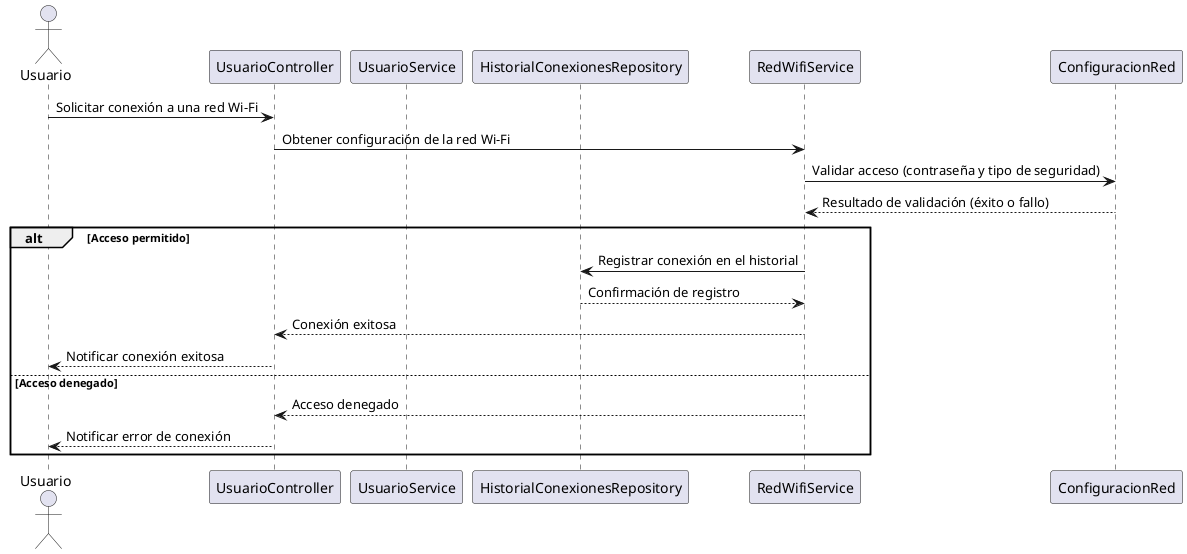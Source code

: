 @startuml
actor Usuario
participant "UsuarioController" as Controller
participant "UsuarioService" as Service
participant "HistorialConexionesRepository" as HistorialRepo
participant "RedWifiService" as WifiService
participant "ConfiguracionRed" as Configuracion

Usuario -> Controller: Solicitar conexión a una red Wi-Fi
Controller -> WifiService: Obtener configuración de la red Wi-Fi
WifiService -> Configuracion: Validar acceso (contraseña y tipo de seguridad)
Configuracion --> WifiService: Resultado de validación (éxito o fallo)
alt Acceso permitido
    WifiService -> HistorialRepo: Registrar conexión en el historial
    HistorialRepo --> WifiService: Confirmación de registro
    WifiService --> Controller: Conexión exitosa
    Controller --> Usuario: Notificar conexión exitosa
else Acceso denegado
    WifiService --> Controller: Acceso denegado
    Controller --> Usuario: Notificar error de conexión
end
@enduml
